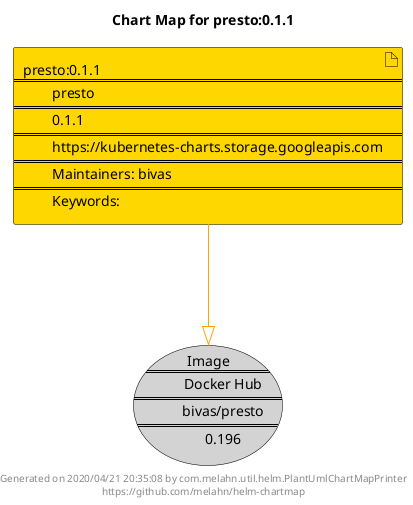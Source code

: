 @startuml
skinparam linetype ortho
skinparam backgroundColor white
skinparam usecaseBorderColor black
skinparam usecaseArrowColor LightSlateGray
skinparam artifactBorderColor black
skinparam artifactArrowColor LightSlateGray

title Chart Map for presto:0.1.1

'There is one referenced Helm Chart
artifact "presto:0.1.1\n====\n\tpresto\n====\n\t0.1.1\n====\n\thttps://kubernetes-charts.storage.googleapis.com\n====\n\tMaintainers: bivas\n====\n\tKeywords: " as presto_0_1_1 #Gold

'There is one referenced Docker Image
usecase "Image\n====\n\tDocker Hub\n====\n\tbivas/presto\n====\n\t0.196" as bivas_presto_0_196 #LightGrey

'Chart Dependencies
presto_0_1_1--[#orange]-|>bivas_presto_0_196

center footer Generated on 2020/04/21 20:35:08 by com.melahn.util.helm.PlantUmlChartMapPrinter\nhttps://github.com/melahn/helm-chartmap
@enduml
